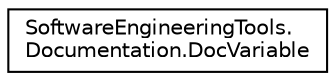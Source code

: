digraph "Osztályhierarchia-ábra"
{
  edge [fontname="Helvetica",fontsize="10",labelfontname="Helvetica",labelfontsize="10"];
  node [fontname="Helvetica",fontsize="10",shape=record];
  rankdir="LR";
  Node1 [label="SoftwareEngineeringTools.\lDocumentation.DocVariable",height=0.2,width=0.4,color="black", fillcolor="white", style="filled",URL="$class_software_engineering_tools_1_1_documentation_1_1_doc_variable.html"];
}
